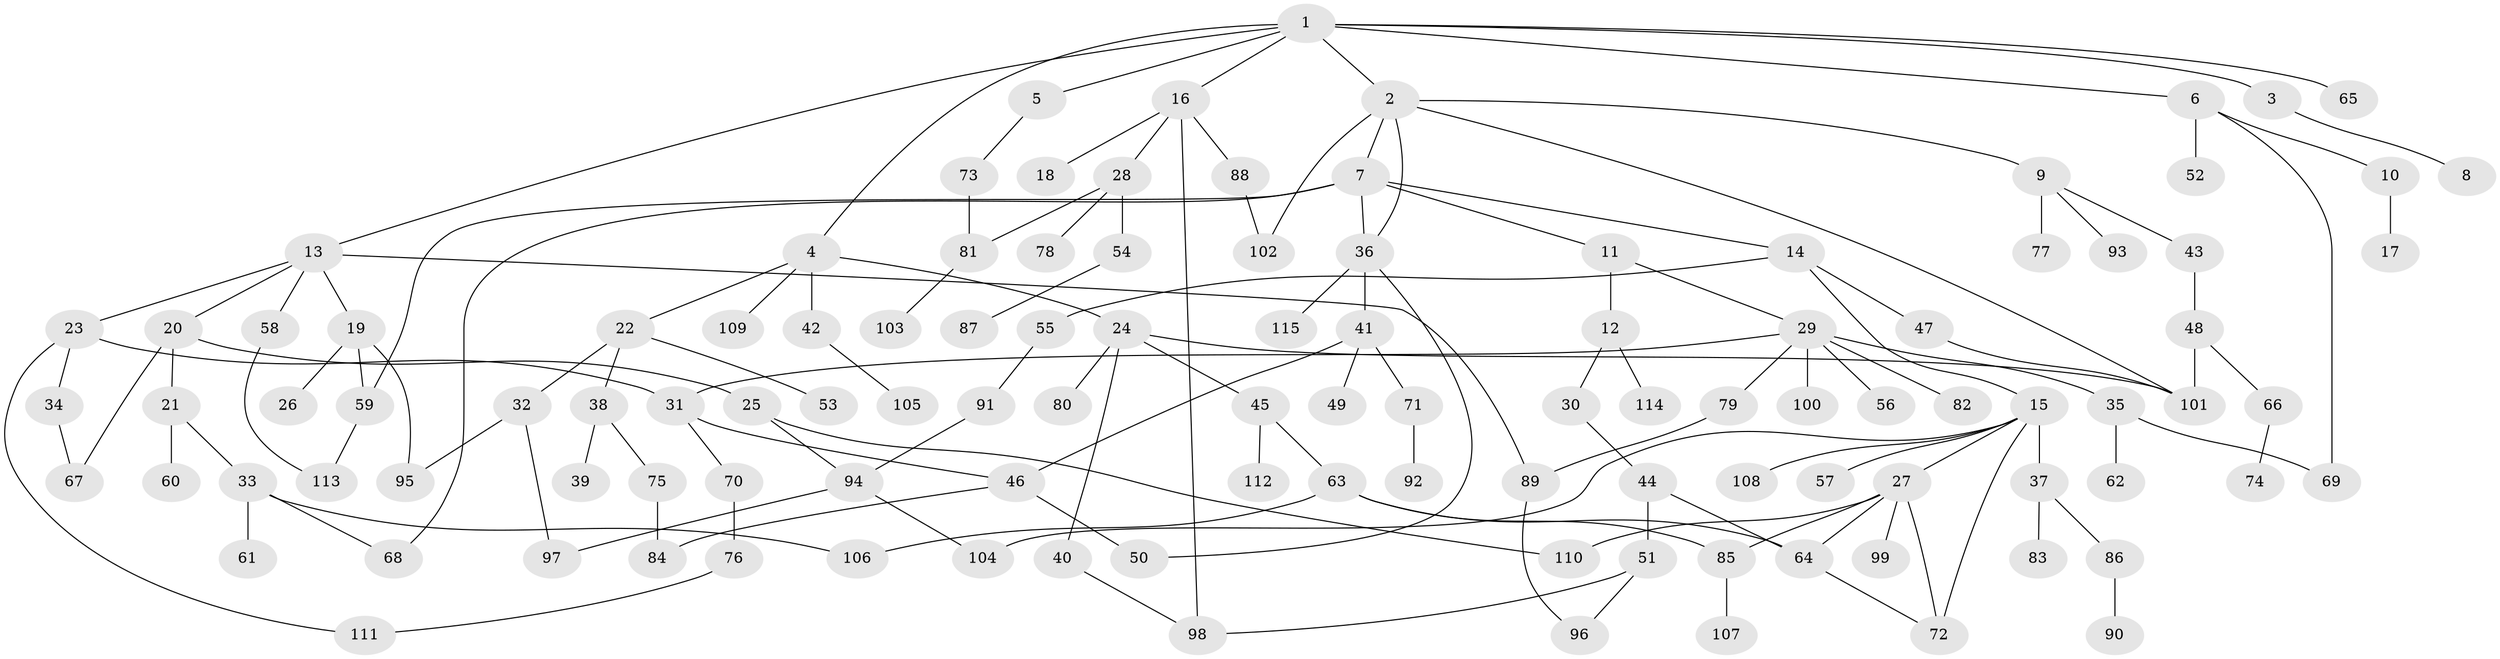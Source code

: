 // coarse degree distribution, {3: 0.17543859649122806, 4: 0.24561403508771928, 1: 0.17543859649122806, 6: 0.03508771929824561, 7: 0.017543859649122806, 2: 0.2807017543859649, 5: 0.05263157894736842, 8: 0.017543859649122806}
// Generated by graph-tools (version 1.1) at 2025/36/03/04/25 23:36:01]
// undirected, 115 vertices, 145 edges
graph export_dot {
  node [color=gray90,style=filled];
  1;
  2;
  3;
  4;
  5;
  6;
  7;
  8;
  9;
  10;
  11;
  12;
  13;
  14;
  15;
  16;
  17;
  18;
  19;
  20;
  21;
  22;
  23;
  24;
  25;
  26;
  27;
  28;
  29;
  30;
  31;
  32;
  33;
  34;
  35;
  36;
  37;
  38;
  39;
  40;
  41;
  42;
  43;
  44;
  45;
  46;
  47;
  48;
  49;
  50;
  51;
  52;
  53;
  54;
  55;
  56;
  57;
  58;
  59;
  60;
  61;
  62;
  63;
  64;
  65;
  66;
  67;
  68;
  69;
  70;
  71;
  72;
  73;
  74;
  75;
  76;
  77;
  78;
  79;
  80;
  81;
  82;
  83;
  84;
  85;
  86;
  87;
  88;
  89;
  90;
  91;
  92;
  93;
  94;
  95;
  96;
  97;
  98;
  99;
  100;
  101;
  102;
  103;
  104;
  105;
  106;
  107;
  108;
  109;
  110;
  111;
  112;
  113;
  114;
  115;
  1 -- 2;
  1 -- 3;
  1 -- 4;
  1 -- 5;
  1 -- 6;
  1 -- 13;
  1 -- 16;
  1 -- 65;
  2 -- 7;
  2 -- 9;
  2 -- 36;
  2 -- 101;
  2 -- 102;
  3 -- 8;
  4 -- 22;
  4 -- 24;
  4 -- 42;
  4 -- 109;
  5 -- 73;
  6 -- 10;
  6 -- 52;
  6 -- 69;
  7 -- 11;
  7 -- 14;
  7 -- 36;
  7 -- 68;
  7 -- 59;
  9 -- 43;
  9 -- 77;
  9 -- 93;
  10 -- 17;
  11 -- 12;
  11 -- 29;
  12 -- 30;
  12 -- 114;
  13 -- 19;
  13 -- 20;
  13 -- 23;
  13 -- 58;
  13 -- 89;
  14 -- 15;
  14 -- 47;
  14 -- 55;
  15 -- 27;
  15 -- 37;
  15 -- 57;
  15 -- 72;
  15 -- 108;
  15 -- 104;
  16 -- 18;
  16 -- 28;
  16 -- 88;
  16 -- 98;
  19 -- 26;
  19 -- 59;
  19 -- 95;
  20 -- 21;
  20 -- 25;
  20 -- 67;
  21 -- 33;
  21 -- 60;
  22 -- 32;
  22 -- 38;
  22 -- 53;
  23 -- 34;
  23 -- 31;
  23 -- 111;
  24 -- 40;
  24 -- 45;
  24 -- 80;
  24 -- 101;
  25 -- 110;
  25 -- 94;
  27 -- 99;
  27 -- 110;
  27 -- 85;
  27 -- 72;
  27 -- 64;
  28 -- 54;
  28 -- 78;
  28 -- 81;
  29 -- 31;
  29 -- 35;
  29 -- 56;
  29 -- 79;
  29 -- 82;
  29 -- 100;
  30 -- 44;
  31 -- 70;
  31 -- 46;
  32 -- 95;
  32 -- 97;
  33 -- 61;
  33 -- 68;
  33 -- 106;
  34 -- 67;
  35 -- 62;
  35 -- 69;
  36 -- 41;
  36 -- 115;
  36 -- 50;
  37 -- 83;
  37 -- 86;
  38 -- 39;
  38 -- 75;
  40 -- 98;
  41 -- 46;
  41 -- 49;
  41 -- 71;
  42 -- 105;
  43 -- 48;
  44 -- 51;
  44 -- 64;
  45 -- 63;
  45 -- 112;
  46 -- 50;
  46 -- 84;
  47 -- 101;
  48 -- 66;
  48 -- 101;
  51 -- 98;
  51 -- 96;
  54 -- 87;
  55 -- 91;
  58 -- 113;
  59 -- 113;
  63 -- 85;
  63 -- 64;
  63 -- 106;
  64 -- 72;
  66 -- 74;
  70 -- 76;
  71 -- 92;
  73 -- 81;
  75 -- 84;
  76 -- 111;
  79 -- 89;
  81 -- 103;
  85 -- 107;
  86 -- 90;
  88 -- 102;
  89 -- 96;
  91 -- 94;
  94 -- 104;
  94 -- 97;
}
